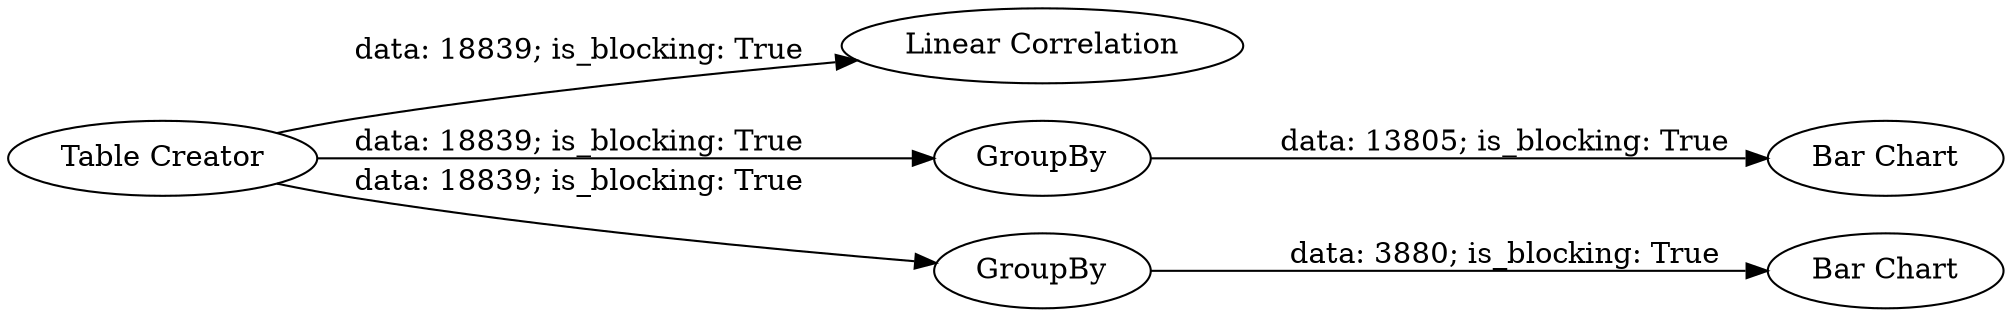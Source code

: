 digraph {
	"7107061502939439624_2" [label="Linear Correlation"]
	"7107061502939439624_7" [label="Table Creator"]
	"7107061502939439624_3" [label="Bar Chart"]
	"7107061502939439624_6" [label="Bar Chart"]
	"7107061502939439624_5" [label=GroupBy]
	"7107061502939439624_4" [label=GroupBy]
	"7107061502939439624_7" -> "7107061502939439624_5" [label="data: 18839; is_blocking: True"]
	"7107061502939439624_7" -> "7107061502939439624_2" [label="data: 18839; is_blocking: True"]
	"7107061502939439624_7" -> "7107061502939439624_4" [label="data: 18839; is_blocking: True"]
	"7107061502939439624_5" -> "7107061502939439624_6" [label="data: 13805; is_blocking: True"]
	"7107061502939439624_4" -> "7107061502939439624_3" [label="data: 3880; is_blocking: True"]
	rankdir=LR
}
